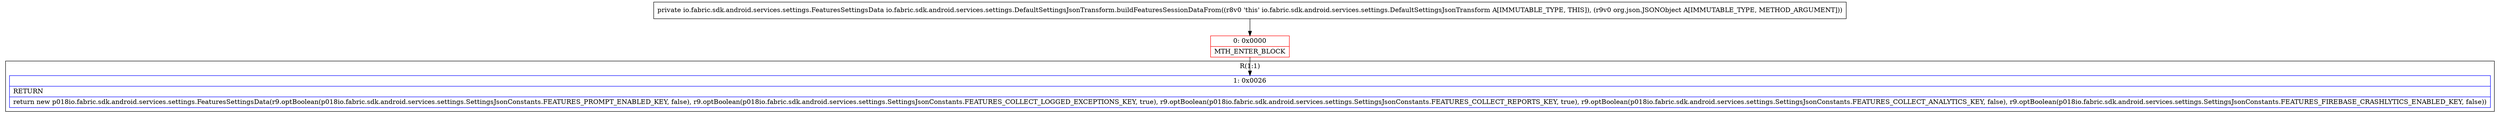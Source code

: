 digraph "CFG forio.fabric.sdk.android.services.settings.DefaultSettingsJsonTransform.buildFeaturesSessionDataFrom(Lorg\/json\/JSONObject;)Lio\/fabric\/sdk\/android\/services\/settings\/FeaturesSettingsData;" {
subgraph cluster_Region_1186855187 {
label = "R(1:1)";
node [shape=record,color=blue];
Node_1 [shape=record,label="{1\:\ 0x0026|RETURN\l|return new p018io.fabric.sdk.android.services.settings.FeaturesSettingsData(r9.optBoolean(p018io.fabric.sdk.android.services.settings.SettingsJsonConstants.FEATURES_PROMPT_ENABLED_KEY, false), r9.optBoolean(p018io.fabric.sdk.android.services.settings.SettingsJsonConstants.FEATURES_COLLECT_LOGGED_EXCEPTIONS_KEY, true), r9.optBoolean(p018io.fabric.sdk.android.services.settings.SettingsJsonConstants.FEATURES_COLLECT_REPORTS_KEY, true), r9.optBoolean(p018io.fabric.sdk.android.services.settings.SettingsJsonConstants.FEATURES_COLLECT_ANALYTICS_KEY, false), r9.optBoolean(p018io.fabric.sdk.android.services.settings.SettingsJsonConstants.FEATURES_FIREBASE_CRASHLYTICS_ENABLED_KEY, false))\l}"];
}
Node_0 [shape=record,color=red,label="{0\:\ 0x0000|MTH_ENTER_BLOCK\l}"];
MethodNode[shape=record,label="{private io.fabric.sdk.android.services.settings.FeaturesSettingsData io.fabric.sdk.android.services.settings.DefaultSettingsJsonTransform.buildFeaturesSessionDataFrom((r8v0 'this' io.fabric.sdk.android.services.settings.DefaultSettingsJsonTransform A[IMMUTABLE_TYPE, THIS]), (r9v0 org.json.JSONObject A[IMMUTABLE_TYPE, METHOD_ARGUMENT])) }"];
MethodNode -> Node_0;
Node_0 -> Node_1;
}

